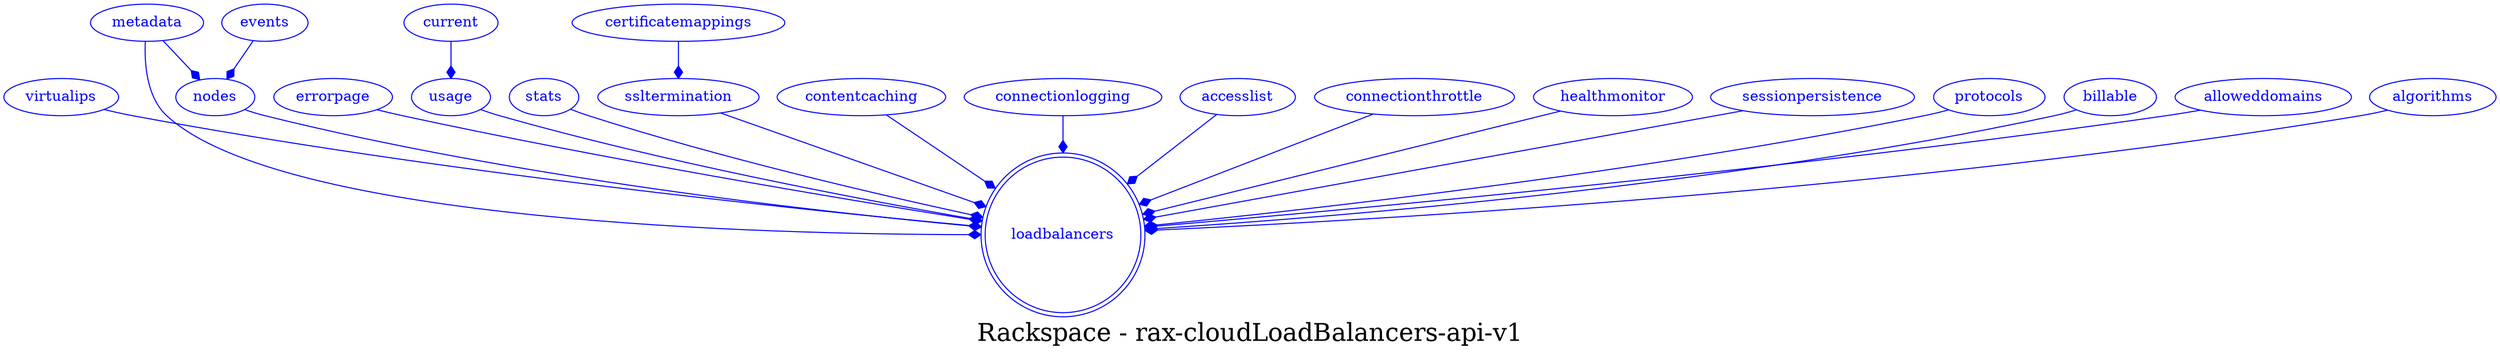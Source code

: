 digraph LexiconGraph {
graph[label="Rackspace - rax-cloudLoadBalancers-api-v1", fontsize=24]
splines=true
"loadbalancers" [color=blue, fontcolor=blue, shape=doublecircle]
"virtualips" -> "loadbalancers" [color=blue, fontcolor=blue, arrowhead=diamond, arrowtail=none]
"virtualips" [color=blue, fontcolor=blue, shape=ellipse]
"metadata" -> "loadbalancers" [color=blue, fontcolor=blue, arrowhead=diamond, arrowtail=none]
"metadata" [color=blue, fontcolor=blue, shape=ellipse]
"errorpage" -> "loadbalancers" [color=blue, fontcolor=blue, arrowhead=diamond, arrowtail=none]
"errorpage" [color=blue, fontcolor=blue, shape=ellipse]
"usage" -> "loadbalancers" [color=blue, fontcolor=blue, arrowhead=diamond, arrowtail=none]
"usage" [color=blue, fontcolor=blue, shape=ellipse]
"current" -> "usage" [color=blue, fontcolor=blue, arrowhead=diamond, arrowtail=none]
"current" [color=blue, fontcolor=blue, shape=ellipse]
"stats" -> "loadbalancers" [color=blue, fontcolor=blue, arrowhead=diamond, arrowtail=none]
"stats" [color=blue, fontcolor=blue, shape=ellipse]
"ssltermination" -> "loadbalancers" [color=blue, fontcolor=blue, arrowhead=diamond, arrowtail=none]
"ssltermination" [color=blue, fontcolor=blue, shape=ellipse]
"certificatemappings" -> "ssltermination" [color=blue, fontcolor=blue, arrowhead=diamond, arrowtail=none]
"certificatemappings" [color=blue, fontcolor=blue, shape=ellipse]
"contentcaching" -> "loadbalancers" [color=blue, fontcolor=blue, arrowhead=diamond, arrowtail=none]
"contentcaching" [color=blue, fontcolor=blue, shape=ellipse]
"connectionlogging" -> "loadbalancers" [color=blue, fontcolor=blue, arrowhead=diamond, arrowtail=none]
"connectionlogging" [color=blue, fontcolor=blue, shape=ellipse]
"accesslist" -> "loadbalancers" [color=blue, fontcolor=blue, arrowhead=diamond, arrowtail=none]
"accesslist" [color=blue, fontcolor=blue, shape=ellipse]
"connectionthrottle" -> "loadbalancers" [color=blue, fontcolor=blue, arrowhead=diamond, arrowtail=none]
"connectionthrottle" [color=blue, fontcolor=blue, shape=ellipse]
"healthmonitor" -> "loadbalancers" [color=blue, fontcolor=blue, arrowhead=diamond, arrowtail=none]
"healthmonitor" [color=blue, fontcolor=blue, shape=ellipse]
"nodes" -> "loadbalancers" [color=blue, fontcolor=blue, arrowhead=diamond, arrowtail=none]
"nodes" [color=blue, fontcolor=blue, shape=ellipse]
"metadata" -> "nodes" [color=blue, fontcolor=blue, arrowhead=diamond, arrowtail=none]
"events" -> "nodes" [color=blue, fontcolor=blue, arrowhead=diamond, arrowtail=none]
"events" [color=blue, fontcolor=blue, shape=ellipse]
"sessionpersistence" -> "loadbalancers" [color=blue, fontcolor=blue, arrowhead=diamond, arrowtail=none]
"sessionpersistence" [color=blue, fontcolor=blue, shape=ellipse]
"protocols" -> "loadbalancers" [color=blue, fontcolor=blue, arrowhead=diamond, arrowtail=none]
"protocols" [color=blue, fontcolor=blue, shape=ellipse]
"billable" -> "loadbalancers" [color=blue, fontcolor=blue, arrowhead=diamond, arrowtail=none]
"billable" [color=blue, fontcolor=blue, shape=ellipse]
"alloweddomains" -> "loadbalancers" [color=blue, fontcolor=blue, arrowhead=diamond, arrowtail=none]
"alloweddomains" [color=blue, fontcolor=blue, shape=ellipse]
"algorithms" -> "loadbalancers" [color=blue, fontcolor=blue, arrowhead=diamond, arrowtail=none]
"algorithms" [color=blue, fontcolor=blue, shape=ellipse]
}
